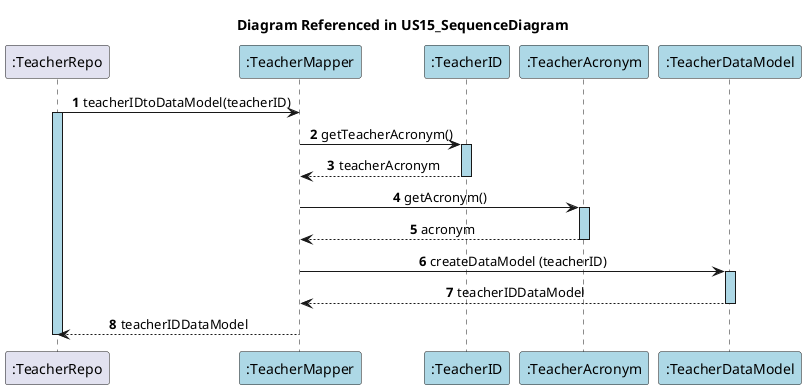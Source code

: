 @startuml
autonumber
skinparam sequenceMessageAlign center
skinparam sequenceLifeLineBackgroundColor lightblue
title Diagram Referenced in US15_SequenceDiagram

participant ":TeacherRepo" as TRepo
participant ":TeacherMapper" as TMapper #lightblue
participant ":TeacherID" as TID #lightblue
participant ":TeacherAcronym" as TAVO #lightblue
participant ":TeacherDataModel" as TDM #lightblue

TRepo -> TMapper : teacherIDtoDataModel(teacherID)
activate TRepo
TMapper -> TID : getTeacherAcronym()
activate TID
TID --> TMapper : teacherAcronym
deactivate TID
TMapper -> TAVO : getAcronym()
activate TAVO
TAVO --> TMapper :acronym
deactivate TAVO
TMapper ->TDM : createDataModel (teacherID)
activate TDM


TDM --> TMapper : teacherIDDataModel
deactivate TDM
TMapper --> TRepo :teacherIDDataModel
deactivate TRepo
@enduml
